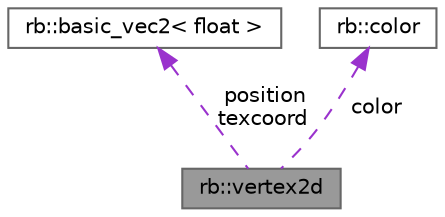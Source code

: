 digraph "rb::vertex2d"
{
 // LATEX_PDF_SIZE
  bgcolor="transparent";
  edge [fontname=Helvetica,fontsize=10,labelfontname=Helvetica,labelfontsize=10];
  node [fontname=Helvetica,fontsize=10,shape=box,height=0.2,width=0.4];
  Node1 [label="rb::vertex2d",height=0.2,width=0.4,color="gray40", fillcolor="grey60", style="filled", fontcolor="black",tooltip="Default 2D vertex structure."];
  Node2 -> Node1 [dir="back",color="darkorchid3",style="dashed",label=" position\ntexcoord" ];
  Node2 [label="rb::basic_vec2\< float \>",height=0.2,width=0.4,color="gray40", fillcolor="white", style="filled",URL="$structrb_1_1basic__vec2.html",tooltip=" "];
  Node3 -> Node1 [dir="back",color="darkorchid3",style="dashed",label=" color" ];
  Node3 [label="rb::color",height=0.2,width=0.4,color="gray40", fillcolor="white", style="filled",URL="$structrb_1_1color.html",tooltip="Utility structure for manipulating RGBA colors."];
}
